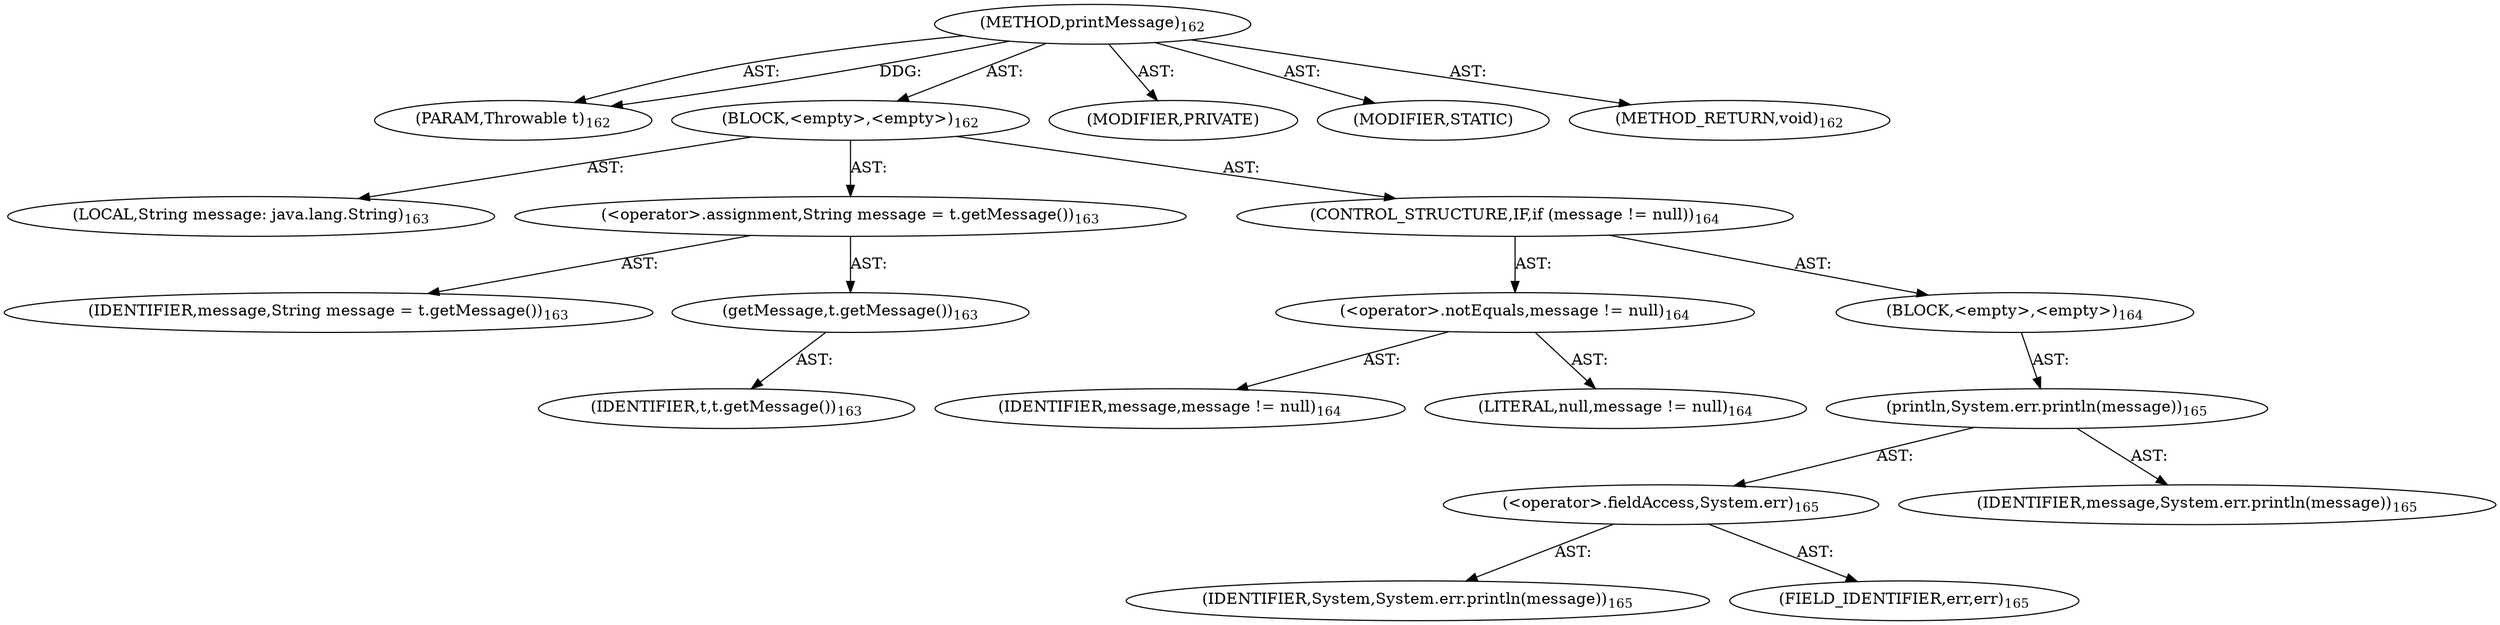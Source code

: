 digraph "printMessage" {  
"111669149696" [label = <(METHOD,printMessage)<SUB>162</SUB>> ]
"115964116998" [label = <(PARAM,Throwable t)<SUB>162</SUB>> ]
"25769803776" [label = <(BLOCK,&lt;empty&gt;,&lt;empty&gt;)<SUB>162</SUB>> ]
"94489280512" [label = <(LOCAL,String message: java.lang.String)<SUB>163</SUB>> ]
"30064771072" [label = <(&lt;operator&gt;.assignment,String message = t.getMessage())<SUB>163</SUB>> ]
"68719476747" [label = <(IDENTIFIER,message,String message = t.getMessage())<SUB>163</SUB>> ]
"30064771073" [label = <(getMessage,t.getMessage())<SUB>163</SUB>> ]
"68719476748" [label = <(IDENTIFIER,t,t.getMessage())<SUB>163</SUB>> ]
"47244640256" [label = <(CONTROL_STRUCTURE,IF,if (message != null))<SUB>164</SUB>> ]
"30064771074" [label = <(&lt;operator&gt;.notEquals,message != null)<SUB>164</SUB>> ]
"68719476749" [label = <(IDENTIFIER,message,message != null)<SUB>164</SUB>> ]
"90194313216" [label = <(LITERAL,null,message != null)<SUB>164</SUB>> ]
"25769803777" [label = <(BLOCK,&lt;empty&gt;,&lt;empty&gt;)<SUB>164</SUB>> ]
"30064771075" [label = <(println,System.err.println(message))<SUB>165</SUB>> ]
"30064771076" [label = <(&lt;operator&gt;.fieldAccess,System.err)<SUB>165</SUB>> ]
"68719476750" [label = <(IDENTIFIER,System,System.err.println(message))<SUB>165</SUB>> ]
"55834574848" [label = <(FIELD_IDENTIFIER,err,err)<SUB>165</SUB>> ]
"68719476751" [label = <(IDENTIFIER,message,System.err.println(message))<SUB>165</SUB>> ]
"133143986197" [label = <(MODIFIER,PRIVATE)> ]
"133143986198" [label = <(MODIFIER,STATIC)> ]
"128849018880" [label = <(METHOD_RETURN,void)<SUB>162</SUB>> ]
  "111669149696" -> "115964116998"  [ label = "AST: "] 
  "111669149696" -> "25769803776"  [ label = "AST: "] 
  "111669149696" -> "133143986197"  [ label = "AST: "] 
  "111669149696" -> "133143986198"  [ label = "AST: "] 
  "111669149696" -> "128849018880"  [ label = "AST: "] 
  "25769803776" -> "94489280512"  [ label = "AST: "] 
  "25769803776" -> "30064771072"  [ label = "AST: "] 
  "25769803776" -> "47244640256"  [ label = "AST: "] 
  "30064771072" -> "68719476747"  [ label = "AST: "] 
  "30064771072" -> "30064771073"  [ label = "AST: "] 
  "30064771073" -> "68719476748"  [ label = "AST: "] 
  "47244640256" -> "30064771074"  [ label = "AST: "] 
  "47244640256" -> "25769803777"  [ label = "AST: "] 
  "30064771074" -> "68719476749"  [ label = "AST: "] 
  "30064771074" -> "90194313216"  [ label = "AST: "] 
  "25769803777" -> "30064771075"  [ label = "AST: "] 
  "30064771075" -> "30064771076"  [ label = "AST: "] 
  "30064771075" -> "68719476751"  [ label = "AST: "] 
  "30064771076" -> "68719476750"  [ label = "AST: "] 
  "30064771076" -> "55834574848"  [ label = "AST: "] 
  "111669149696" -> "115964116998"  [ label = "DDG: "] 
}
